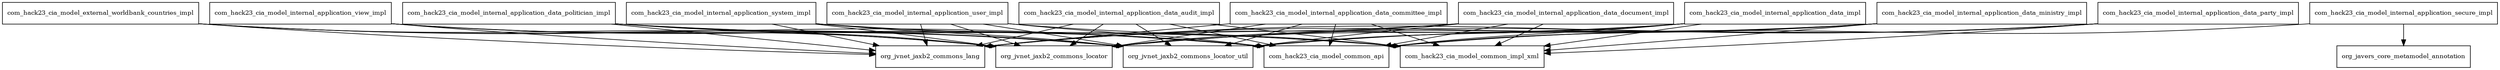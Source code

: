 digraph model_internal_application_user_impl_2018_8_1_SNAPSHOT_package_dependencies {
  node [shape = box, fontsize=10.0];
  com_hack23_cia_model_external_worldbank_countries_impl -> com_hack23_cia_model_common_api;
  com_hack23_cia_model_external_worldbank_countries_impl -> org_jvnet_jaxb2_commons_lang;
  com_hack23_cia_model_external_worldbank_countries_impl -> org_jvnet_jaxb2_commons_locator;
  com_hack23_cia_model_external_worldbank_countries_impl -> org_jvnet_jaxb2_commons_locator_util;
  com_hack23_cia_model_internal_application_data_audit_impl -> com_hack23_cia_model_common_api;
  com_hack23_cia_model_internal_application_data_audit_impl -> com_hack23_cia_model_common_impl_xml;
  com_hack23_cia_model_internal_application_data_audit_impl -> org_jvnet_jaxb2_commons_lang;
  com_hack23_cia_model_internal_application_data_audit_impl -> org_jvnet_jaxb2_commons_locator;
  com_hack23_cia_model_internal_application_data_audit_impl -> org_jvnet_jaxb2_commons_locator_util;
  com_hack23_cia_model_internal_application_data_committee_impl -> com_hack23_cia_model_common_api;
  com_hack23_cia_model_internal_application_data_committee_impl -> com_hack23_cia_model_common_impl_xml;
  com_hack23_cia_model_internal_application_data_committee_impl -> org_jvnet_jaxb2_commons_lang;
  com_hack23_cia_model_internal_application_data_committee_impl -> org_jvnet_jaxb2_commons_locator;
  com_hack23_cia_model_internal_application_data_committee_impl -> org_jvnet_jaxb2_commons_locator_util;
  com_hack23_cia_model_internal_application_data_document_impl -> com_hack23_cia_model_common_api;
  com_hack23_cia_model_internal_application_data_document_impl -> com_hack23_cia_model_common_impl_xml;
  com_hack23_cia_model_internal_application_data_document_impl -> org_jvnet_jaxb2_commons_lang;
  com_hack23_cia_model_internal_application_data_document_impl -> org_jvnet_jaxb2_commons_locator;
  com_hack23_cia_model_internal_application_data_document_impl -> org_jvnet_jaxb2_commons_locator_util;
  com_hack23_cia_model_internal_application_data_impl -> com_hack23_cia_model_common_api;
  com_hack23_cia_model_internal_application_data_impl -> com_hack23_cia_model_common_impl_xml;
  com_hack23_cia_model_internal_application_data_impl -> org_jvnet_jaxb2_commons_lang;
  com_hack23_cia_model_internal_application_data_impl -> org_jvnet_jaxb2_commons_locator;
  com_hack23_cia_model_internal_application_data_impl -> org_jvnet_jaxb2_commons_locator_util;
  com_hack23_cia_model_internal_application_data_ministry_impl -> com_hack23_cia_model_common_api;
  com_hack23_cia_model_internal_application_data_ministry_impl -> com_hack23_cia_model_common_impl_xml;
  com_hack23_cia_model_internal_application_data_ministry_impl -> org_jvnet_jaxb2_commons_lang;
  com_hack23_cia_model_internal_application_data_ministry_impl -> org_jvnet_jaxb2_commons_locator;
  com_hack23_cia_model_internal_application_data_ministry_impl -> org_jvnet_jaxb2_commons_locator_util;
  com_hack23_cia_model_internal_application_data_party_impl -> com_hack23_cia_model_common_api;
  com_hack23_cia_model_internal_application_data_party_impl -> com_hack23_cia_model_common_impl_xml;
  com_hack23_cia_model_internal_application_data_party_impl -> org_jvnet_jaxb2_commons_lang;
  com_hack23_cia_model_internal_application_data_party_impl -> org_jvnet_jaxb2_commons_locator;
  com_hack23_cia_model_internal_application_data_party_impl -> org_jvnet_jaxb2_commons_locator_util;
  com_hack23_cia_model_internal_application_data_politician_impl -> com_hack23_cia_model_common_api;
  com_hack23_cia_model_internal_application_data_politician_impl -> com_hack23_cia_model_common_impl_xml;
  com_hack23_cia_model_internal_application_data_politician_impl -> org_jvnet_jaxb2_commons_lang;
  com_hack23_cia_model_internal_application_data_politician_impl -> org_jvnet_jaxb2_commons_locator;
  com_hack23_cia_model_internal_application_data_politician_impl -> org_jvnet_jaxb2_commons_locator_util;
  com_hack23_cia_model_internal_application_secure_impl -> com_hack23_cia_model_common_api;
  com_hack23_cia_model_internal_application_secure_impl -> org_javers_core_metamodel_annotation;
  com_hack23_cia_model_internal_application_system_impl -> com_hack23_cia_model_common_api;
  com_hack23_cia_model_internal_application_system_impl -> com_hack23_cia_model_common_impl_xml;
  com_hack23_cia_model_internal_application_system_impl -> org_jvnet_jaxb2_commons_lang;
  com_hack23_cia_model_internal_application_system_impl -> org_jvnet_jaxb2_commons_locator;
  com_hack23_cia_model_internal_application_system_impl -> org_jvnet_jaxb2_commons_locator_util;
  com_hack23_cia_model_internal_application_user_impl -> com_hack23_cia_model_common_api;
  com_hack23_cia_model_internal_application_user_impl -> com_hack23_cia_model_common_impl_xml;
  com_hack23_cia_model_internal_application_user_impl -> org_jvnet_jaxb2_commons_lang;
  com_hack23_cia_model_internal_application_user_impl -> org_jvnet_jaxb2_commons_locator;
  com_hack23_cia_model_internal_application_user_impl -> org_jvnet_jaxb2_commons_locator_util;
  com_hack23_cia_model_internal_application_view_impl -> com_hack23_cia_model_common_api;
  com_hack23_cia_model_internal_application_view_impl -> org_jvnet_jaxb2_commons_lang;
  com_hack23_cia_model_internal_application_view_impl -> org_jvnet_jaxb2_commons_locator;
  com_hack23_cia_model_internal_application_view_impl -> org_jvnet_jaxb2_commons_locator_util;
}
